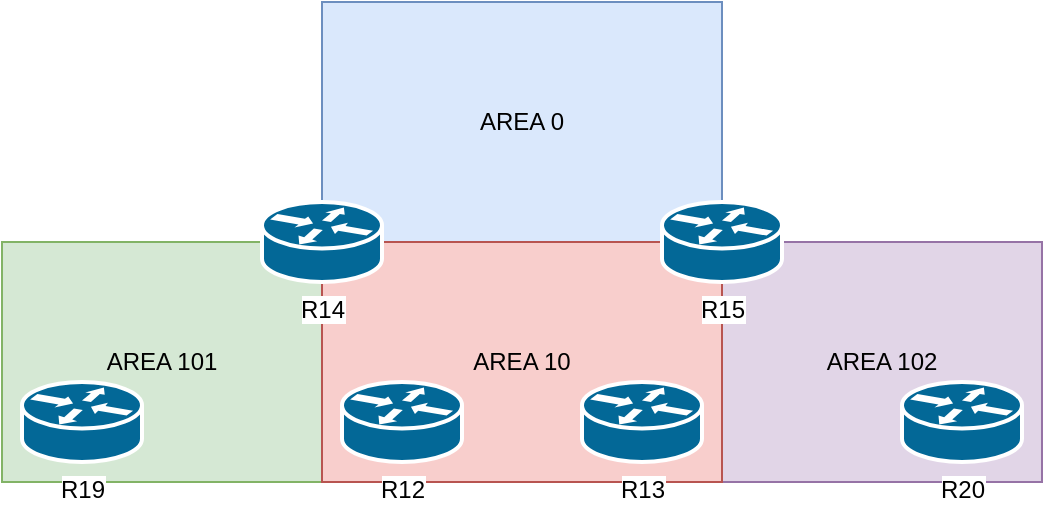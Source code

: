 <mxfile version="13.6.4" type="device"><diagram id="VvRA4-CeCytLT6sZf6wU" name="Page-1"><mxGraphModel dx="1422" dy="766" grid="1" gridSize="10" guides="0" tooltips="1" connect="0" arrows="0" fold="1" page="1" pageScale="1" pageWidth="827" pageHeight="1169" math="0" shadow="0"><root><mxCell id="0"/><mxCell id="1" parent="0"/><mxCell id="6Ufgc3G8PVs_h9JKMmP9-4" value="" style="rounded=0;whiteSpace=wrap;html=1;fillColor=#e1d5e7;strokeColor=#9673a6;" parent="1" vertex="1"><mxGeometry x="560" y="280" width="160" height="120" as="geometry"/></mxCell><mxCell id="6Ufgc3G8PVs_h9JKMmP9-5" value="" style="rounded=0;whiteSpace=wrap;html=1;fillColor=#dae8fc;strokeColor=#6c8ebf;" parent="1" vertex="1"><mxGeometry x="360" y="160" width="200" height="120" as="geometry"/></mxCell><mxCell id="6Ufgc3G8PVs_h9JKMmP9-6" value="" style="rounded=0;whiteSpace=wrap;html=1;fillColor=#d5e8d4;strokeColor=#82b366;" parent="1" vertex="1"><mxGeometry x="200" y="280" width="160" height="120" as="geometry"/></mxCell><mxCell id="6Ufgc3G8PVs_h9JKMmP9-7" value="" style="rounded=0;whiteSpace=wrap;html=1;fillColor=#f8cecc;strokeColor=#b85450;" parent="1" vertex="1"><mxGeometry x="360" y="280" width="200" height="120" as="geometry"/></mxCell><mxCell id="6Ufgc3G8PVs_h9JKMmP9-9" value="R15" style="shape=mxgraph.cisco.routers.router;html=1;pointerEvents=1;dashed=0;fillColor=#036897;strokeColor=#ffffff;strokeWidth=2;verticalLabelPosition=bottom;verticalAlign=top;align=center;outlineConnect=0;labelBackgroundColor=#ffffff;" parent="1" vertex="1"><mxGeometry x="530" y="260" width="60" height="40" as="geometry"/></mxCell><mxCell id="6Ufgc3G8PVs_h9JKMmP9-10" value="R14" style="shape=mxgraph.cisco.routers.router;html=1;pointerEvents=1;dashed=0;fillColor=#036897;strokeColor=#ffffff;strokeWidth=2;verticalLabelPosition=bottom;verticalAlign=top;align=center;outlineConnect=0;labelBackgroundColor=#ffffff;" parent="1" vertex="1"><mxGeometry x="330" y="260" width="60" height="40" as="geometry"/></mxCell><mxCell id="6Ufgc3G8PVs_h9JKMmP9-11" value="R20" style="shape=mxgraph.cisco.routers.router;html=1;pointerEvents=1;dashed=0;fillColor=#036897;strokeColor=#ffffff;strokeWidth=2;verticalLabelPosition=bottom;verticalAlign=top;align=center;outlineConnect=0;labelBackgroundColor=#ffffff;labelBorderColor=none;" parent="1" vertex="1"><mxGeometry x="650" y="350" width="60" height="40" as="geometry"/></mxCell><mxCell id="6Ufgc3G8PVs_h9JKMmP9-12" value="R13" style="shape=mxgraph.cisco.routers.router;html=1;pointerEvents=1;dashed=0;fillColor=#036897;strokeColor=#ffffff;strokeWidth=2;verticalLabelPosition=bottom;verticalAlign=top;align=center;outlineConnect=0;labelBackgroundColor=#ffffff;" parent="1" vertex="1"><mxGeometry x="490" y="350" width="60" height="40" as="geometry"/></mxCell><mxCell id="6Ufgc3G8PVs_h9JKMmP9-13" value="R12" style="shape=mxgraph.cisco.routers.router;html=1;pointerEvents=1;dashed=0;fillColor=#036897;strokeColor=#ffffff;strokeWidth=2;verticalLabelPosition=bottom;verticalAlign=top;align=center;outlineConnect=0;labelBackgroundColor=#ffffff;" parent="1" vertex="1"><mxGeometry x="370" y="350" width="60" height="40" as="geometry"/></mxCell><mxCell id="6Ufgc3G8PVs_h9JKMmP9-14" value="R19" style="shape=mxgraph.cisco.routers.router;html=1;pointerEvents=1;dashed=0;fillColor=#036897;strokeColor=#ffffff;strokeWidth=2;verticalLabelPosition=bottom;verticalAlign=top;align=center;outlineConnect=0;labelBackgroundColor=#ffffff;" parent="1" vertex="1"><mxGeometry x="210" y="350" width="60" height="40" as="geometry"/></mxCell><mxCell id="6Ufgc3G8PVs_h9JKMmP9-15" value="AREA 0" style="text;html=1;strokeColor=none;fillColor=none;align=center;verticalAlign=middle;whiteSpace=wrap;rounded=0;" parent="1" vertex="1"><mxGeometry x="425" y="210" width="70" height="20" as="geometry"/></mxCell><mxCell id="6Ufgc3G8PVs_h9JKMmP9-17" value="AREA 10" style="text;html=1;strokeColor=none;fillColor=none;align=center;verticalAlign=middle;whiteSpace=wrap;rounded=0;" parent="1" vertex="1"><mxGeometry x="425" y="330" width="70" height="20" as="geometry"/></mxCell><mxCell id="6Ufgc3G8PVs_h9JKMmP9-18" value="AREA 101" style="text;html=1;strokeColor=none;fillColor=none;align=center;verticalAlign=middle;whiteSpace=wrap;rounded=0;" parent="1" vertex="1"><mxGeometry x="245" y="330" width="70" height="20" as="geometry"/></mxCell><mxCell id="6Ufgc3G8PVs_h9JKMmP9-19" value="AREA 102" style="text;html=1;strokeColor=none;fillColor=none;align=center;verticalAlign=middle;whiteSpace=wrap;rounded=0;" parent="1" vertex="1"><mxGeometry x="605" y="330" width="70" height="20" as="geometry"/></mxCell></root></mxGraphModel></diagram></mxfile>